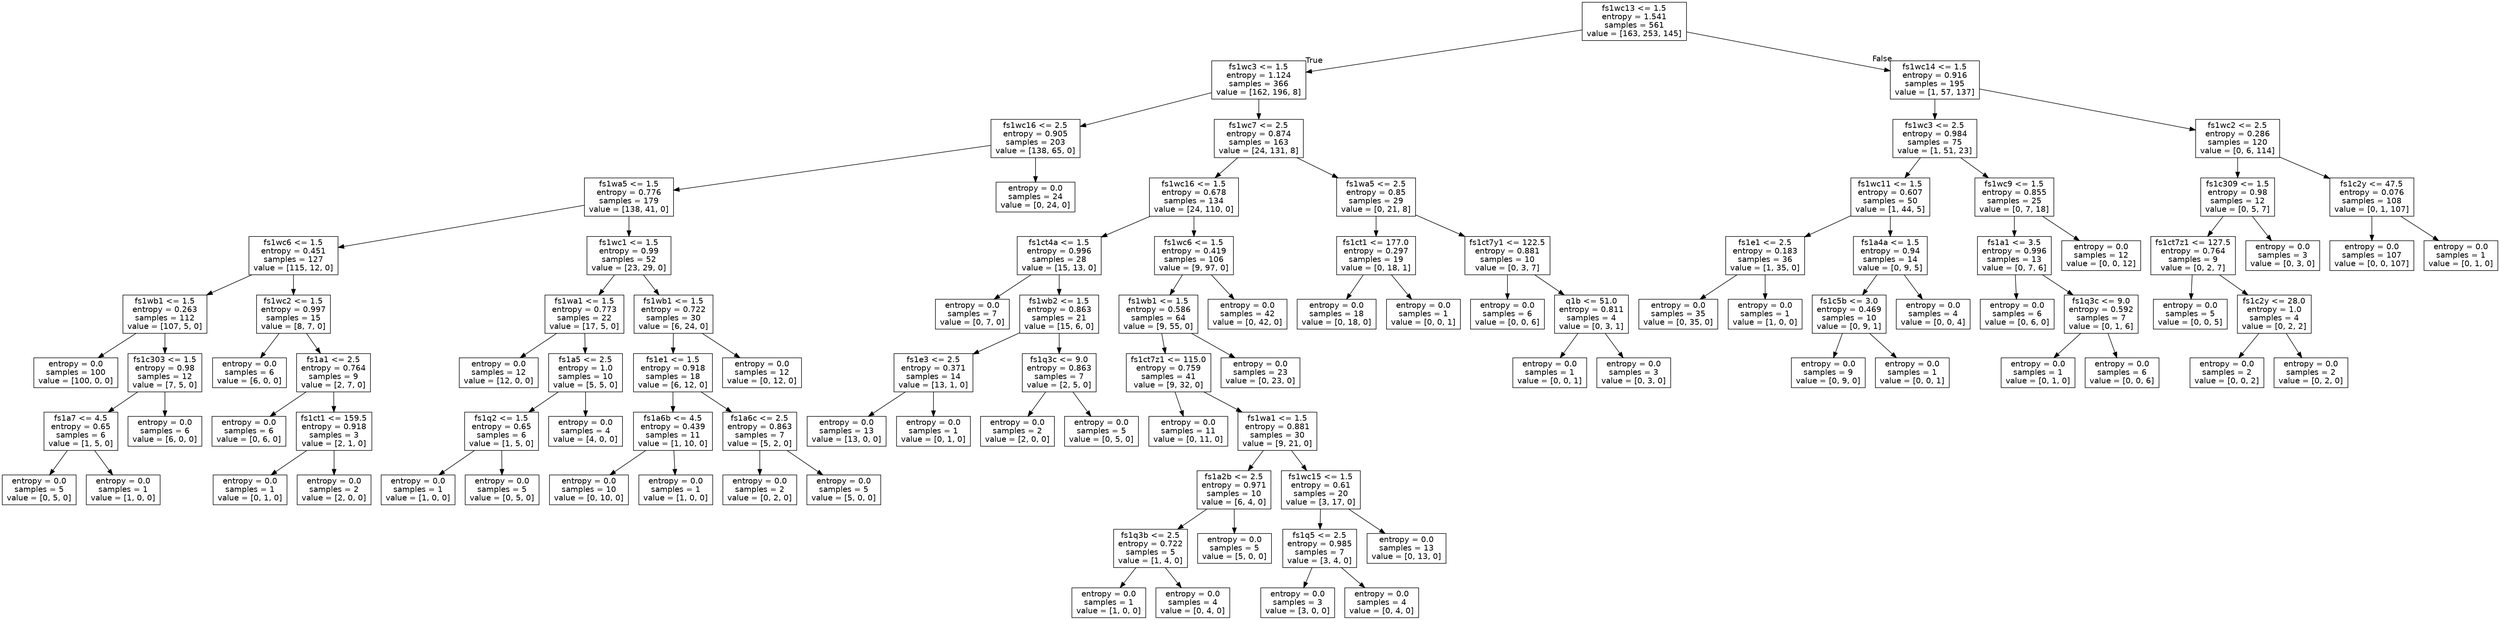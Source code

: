 digraph Tree {
node [shape=box, fontname="helvetica"] ;
edge [fontname="helvetica"] ;
0 [label="fs1wc13 <= 1.5\nentropy = 1.541\nsamples = 561\nvalue = [163, 253, 145]"] ;
1 [label="fs1wc3 <= 1.5\nentropy = 1.124\nsamples = 366\nvalue = [162, 196, 8]"] ;
0 -> 1 [labeldistance=2.5, labelangle=45, headlabel="True"] ;
2 [label="fs1wc16 <= 2.5\nentropy = 0.905\nsamples = 203\nvalue = [138, 65, 0]"] ;
1 -> 2 ;
3 [label="fs1wa5 <= 1.5\nentropy = 0.776\nsamples = 179\nvalue = [138, 41, 0]"] ;
2 -> 3 ;
4 [label="fs1wc6 <= 1.5\nentropy = 0.451\nsamples = 127\nvalue = [115, 12, 0]"] ;
3 -> 4 ;
5 [label="fs1wb1 <= 1.5\nentropy = 0.263\nsamples = 112\nvalue = [107, 5, 0]"] ;
4 -> 5 ;
6 [label="entropy = 0.0\nsamples = 100\nvalue = [100, 0, 0]"] ;
5 -> 6 ;
7 [label="fs1c303 <= 1.5\nentropy = 0.98\nsamples = 12\nvalue = [7, 5, 0]"] ;
5 -> 7 ;
8 [label="fs1a7 <= 4.5\nentropy = 0.65\nsamples = 6\nvalue = [1, 5, 0]"] ;
7 -> 8 ;
9 [label="entropy = 0.0\nsamples = 5\nvalue = [0, 5, 0]"] ;
8 -> 9 ;
10 [label="entropy = 0.0\nsamples = 1\nvalue = [1, 0, 0]"] ;
8 -> 10 ;
11 [label="entropy = 0.0\nsamples = 6\nvalue = [6, 0, 0]"] ;
7 -> 11 ;
12 [label="fs1wc2 <= 1.5\nentropy = 0.997\nsamples = 15\nvalue = [8, 7, 0]"] ;
4 -> 12 ;
13 [label="entropy = 0.0\nsamples = 6\nvalue = [6, 0, 0]"] ;
12 -> 13 ;
14 [label="fs1a1 <= 2.5\nentropy = 0.764\nsamples = 9\nvalue = [2, 7, 0]"] ;
12 -> 14 ;
15 [label="entropy = 0.0\nsamples = 6\nvalue = [0, 6, 0]"] ;
14 -> 15 ;
16 [label="fs1ct1 <= 159.5\nentropy = 0.918\nsamples = 3\nvalue = [2, 1, 0]"] ;
14 -> 16 ;
17 [label="entropy = 0.0\nsamples = 1\nvalue = [0, 1, 0]"] ;
16 -> 17 ;
18 [label="entropy = 0.0\nsamples = 2\nvalue = [2, 0, 0]"] ;
16 -> 18 ;
19 [label="fs1wc1 <= 1.5\nentropy = 0.99\nsamples = 52\nvalue = [23, 29, 0]"] ;
3 -> 19 ;
20 [label="fs1wa1 <= 1.5\nentropy = 0.773\nsamples = 22\nvalue = [17, 5, 0]"] ;
19 -> 20 ;
21 [label="entropy = 0.0\nsamples = 12\nvalue = [12, 0, 0]"] ;
20 -> 21 ;
22 [label="fs1a5 <= 2.5\nentropy = 1.0\nsamples = 10\nvalue = [5, 5, 0]"] ;
20 -> 22 ;
23 [label="fs1q2 <= 1.5\nentropy = 0.65\nsamples = 6\nvalue = [1, 5, 0]"] ;
22 -> 23 ;
24 [label="entropy = 0.0\nsamples = 1\nvalue = [1, 0, 0]"] ;
23 -> 24 ;
25 [label="entropy = 0.0\nsamples = 5\nvalue = [0, 5, 0]"] ;
23 -> 25 ;
26 [label="entropy = 0.0\nsamples = 4\nvalue = [4, 0, 0]"] ;
22 -> 26 ;
27 [label="fs1wb1 <= 1.5\nentropy = 0.722\nsamples = 30\nvalue = [6, 24, 0]"] ;
19 -> 27 ;
28 [label="fs1e1 <= 1.5\nentropy = 0.918\nsamples = 18\nvalue = [6, 12, 0]"] ;
27 -> 28 ;
29 [label="fs1a6b <= 4.5\nentropy = 0.439\nsamples = 11\nvalue = [1, 10, 0]"] ;
28 -> 29 ;
30 [label="entropy = 0.0\nsamples = 10\nvalue = [0, 10, 0]"] ;
29 -> 30 ;
31 [label="entropy = 0.0\nsamples = 1\nvalue = [1, 0, 0]"] ;
29 -> 31 ;
32 [label="fs1a6c <= 2.5\nentropy = 0.863\nsamples = 7\nvalue = [5, 2, 0]"] ;
28 -> 32 ;
33 [label="entropy = 0.0\nsamples = 2\nvalue = [0, 2, 0]"] ;
32 -> 33 ;
34 [label="entropy = 0.0\nsamples = 5\nvalue = [5, 0, 0]"] ;
32 -> 34 ;
35 [label="entropy = 0.0\nsamples = 12\nvalue = [0, 12, 0]"] ;
27 -> 35 ;
36 [label="entropy = 0.0\nsamples = 24\nvalue = [0, 24, 0]"] ;
2 -> 36 ;
37 [label="fs1wc7 <= 2.5\nentropy = 0.874\nsamples = 163\nvalue = [24, 131, 8]"] ;
1 -> 37 ;
38 [label="fs1wc16 <= 1.5\nentropy = 0.678\nsamples = 134\nvalue = [24, 110, 0]"] ;
37 -> 38 ;
39 [label="fs1ct4a <= 1.5\nentropy = 0.996\nsamples = 28\nvalue = [15, 13, 0]"] ;
38 -> 39 ;
40 [label="entropy = 0.0\nsamples = 7\nvalue = [0, 7, 0]"] ;
39 -> 40 ;
41 [label="fs1wb2 <= 1.5\nentropy = 0.863\nsamples = 21\nvalue = [15, 6, 0]"] ;
39 -> 41 ;
42 [label="fs1e3 <= 2.5\nentropy = 0.371\nsamples = 14\nvalue = [13, 1, 0]"] ;
41 -> 42 ;
43 [label="entropy = 0.0\nsamples = 13\nvalue = [13, 0, 0]"] ;
42 -> 43 ;
44 [label="entropy = 0.0\nsamples = 1\nvalue = [0, 1, 0]"] ;
42 -> 44 ;
45 [label="fs1q3c <= 9.0\nentropy = 0.863\nsamples = 7\nvalue = [2, 5, 0]"] ;
41 -> 45 ;
46 [label="entropy = 0.0\nsamples = 2\nvalue = [2, 0, 0]"] ;
45 -> 46 ;
47 [label="entropy = 0.0\nsamples = 5\nvalue = [0, 5, 0]"] ;
45 -> 47 ;
48 [label="fs1wc6 <= 1.5\nentropy = 0.419\nsamples = 106\nvalue = [9, 97, 0]"] ;
38 -> 48 ;
49 [label="fs1wb1 <= 1.5\nentropy = 0.586\nsamples = 64\nvalue = [9, 55, 0]"] ;
48 -> 49 ;
50 [label="fs1ct7z1 <= 115.0\nentropy = 0.759\nsamples = 41\nvalue = [9, 32, 0]"] ;
49 -> 50 ;
51 [label="entropy = 0.0\nsamples = 11\nvalue = [0, 11, 0]"] ;
50 -> 51 ;
52 [label="fs1wa1 <= 1.5\nentropy = 0.881\nsamples = 30\nvalue = [9, 21, 0]"] ;
50 -> 52 ;
53 [label="fs1a2b <= 2.5\nentropy = 0.971\nsamples = 10\nvalue = [6, 4, 0]"] ;
52 -> 53 ;
54 [label="fs1q3b <= 2.5\nentropy = 0.722\nsamples = 5\nvalue = [1, 4, 0]"] ;
53 -> 54 ;
55 [label="entropy = 0.0\nsamples = 1\nvalue = [1, 0, 0]"] ;
54 -> 55 ;
56 [label="entropy = 0.0\nsamples = 4\nvalue = [0, 4, 0]"] ;
54 -> 56 ;
57 [label="entropy = 0.0\nsamples = 5\nvalue = [5, 0, 0]"] ;
53 -> 57 ;
58 [label="fs1wc15 <= 1.5\nentropy = 0.61\nsamples = 20\nvalue = [3, 17, 0]"] ;
52 -> 58 ;
59 [label="fs1q5 <= 2.5\nentropy = 0.985\nsamples = 7\nvalue = [3, 4, 0]"] ;
58 -> 59 ;
60 [label="entropy = 0.0\nsamples = 3\nvalue = [3, 0, 0]"] ;
59 -> 60 ;
61 [label="entropy = 0.0\nsamples = 4\nvalue = [0, 4, 0]"] ;
59 -> 61 ;
62 [label="entropy = 0.0\nsamples = 13\nvalue = [0, 13, 0]"] ;
58 -> 62 ;
63 [label="entropy = 0.0\nsamples = 23\nvalue = [0, 23, 0]"] ;
49 -> 63 ;
64 [label="entropy = 0.0\nsamples = 42\nvalue = [0, 42, 0]"] ;
48 -> 64 ;
65 [label="fs1wa5 <= 2.5\nentropy = 0.85\nsamples = 29\nvalue = [0, 21, 8]"] ;
37 -> 65 ;
66 [label="fs1ct1 <= 177.0\nentropy = 0.297\nsamples = 19\nvalue = [0, 18, 1]"] ;
65 -> 66 ;
67 [label="entropy = 0.0\nsamples = 18\nvalue = [0, 18, 0]"] ;
66 -> 67 ;
68 [label="entropy = 0.0\nsamples = 1\nvalue = [0, 0, 1]"] ;
66 -> 68 ;
69 [label="fs1ct7y1 <= 122.5\nentropy = 0.881\nsamples = 10\nvalue = [0, 3, 7]"] ;
65 -> 69 ;
70 [label="entropy = 0.0\nsamples = 6\nvalue = [0, 0, 6]"] ;
69 -> 70 ;
71 [label="q1b <= 51.0\nentropy = 0.811\nsamples = 4\nvalue = [0, 3, 1]"] ;
69 -> 71 ;
72 [label="entropy = 0.0\nsamples = 1\nvalue = [0, 0, 1]"] ;
71 -> 72 ;
73 [label="entropy = 0.0\nsamples = 3\nvalue = [0, 3, 0]"] ;
71 -> 73 ;
74 [label="fs1wc14 <= 1.5\nentropy = 0.916\nsamples = 195\nvalue = [1, 57, 137]"] ;
0 -> 74 [labeldistance=2.5, labelangle=-45, headlabel="False"] ;
75 [label="fs1wc3 <= 2.5\nentropy = 0.984\nsamples = 75\nvalue = [1, 51, 23]"] ;
74 -> 75 ;
76 [label="fs1wc11 <= 1.5\nentropy = 0.607\nsamples = 50\nvalue = [1, 44, 5]"] ;
75 -> 76 ;
77 [label="fs1e1 <= 2.5\nentropy = 0.183\nsamples = 36\nvalue = [1, 35, 0]"] ;
76 -> 77 ;
78 [label="entropy = 0.0\nsamples = 35\nvalue = [0, 35, 0]"] ;
77 -> 78 ;
79 [label="entropy = 0.0\nsamples = 1\nvalue = [1, 0, 0]"] ;
77 -> 79 ;
80 [label="fs1a4a <= 1.5\nentropy = 0.94\nsamples = 14\nvalue = [0, 9, 5]"] ;
76 -> 80 ;
81 [label="fs1c5b <= 3.0\nentropy = 0.469\nsamples = 10\nvalue = [0, 9, 1]"] ;
80 -> 81 ;
82 [label="entropy = 0.0\nsamples = 9\nvalue = [0, 9, 0]"] ;
81 -> 82 ;
83 [label="entropy = 0.0\nsamples = 1\nvalue = [0, 0, 1]"] ;
81 -> 83 ;
84 [label="entropy = 0.0\nsamples = 4\nvalue = [0, 0, 4]"] ;
80 -> 84 ;
85 [label="fs1wc9 <= 1.5\nentropy = 0.855\nsamples = 25\nvalue = [0, 7, 18]"] ;
75 -> 85 ;
86 [label="fs1a1 <= 3.5\nentropy = 0.996\nsamples = 13\nvalue = [0, 7, 6]"] ;
85 -> 86 ;
87 [label="entropy = 0.0\nsamples = 6\nvalue = [0, 6, 0]"] ;
86 -> 87 ;
88 [label="fs1q3c <= 9.0\nentropy = 0.592\nsamples = 7\nvalue = [0, 1, 6]"] ;
86 -> 88 ;
89 [label="entropy = 0.0\nsamples = 1\nvalue = [0, 1, 0]"] ;
88 -> 89 ;
90 [label="entropy = 0.0\nsamples = 6\nvalue = [0, 0, 6]"] ;
88 -> 90 ;
91 [label="entropy = 0.0\nsamples = 12\nvalue = [0, 0, 12]"] ;
85 -> 91 ;
92 [label="fs1wc2 <= 2.5\nentropy = 0.286\nsamples = 120\nvalue = [0, 6, 114]"] ;
74 -> 92 ;
93 [label="fs1c309 <= 1.5\nentropy = 0.98\nsamples = 12\nvalue = [0, 5, 7]"] ;
92 -> 93 ;
94 [label="fs1ct7z1 <= 127.5\nentropy = 0.764\nsamples = 9\nvalue = [0, 2, 7]"] ;
93 -> 94 ;
95 [label="entropy = 0.0\nsamples = 5\nvalue = [0, 0, 5]"] ;
94 -> 95 ;
96 [label="fs1c2y <= 28.0\nentropy = 1.0\nsamples = 4\nvalue = [0, 2, 2]"] ;
94 -> 96 ;
97 [label="entropy = 0.0\nsamples = 2\nvalue = [0, 0, 2]"] ;
96 -> 97 ;
98 [label="entropy = 0.0\nsamples = 2\nvalue = [0, 2, 0]"] ;
96 -> 98 ;
99 [label="entropy = 0.0\nsamples = 3\nvalue = [0, 3, 0]"] ;
93 -> 99 ;
100 [label="fs1c2y <= 47.5\nentropy = 0.076\nsamples = 108\nvalue = [0, 1, 107]"] ;
92 -> 100 ;
101 [label="entropy = 0.0\nsamples = 107\nvalue = [0, 0, 107]"] ;
100 -> 101 ;
102 [label="entropy = 0.0\nsamples = 1\nvalue = [0, 1, 0]"] ;
100 -> 102 ;
}